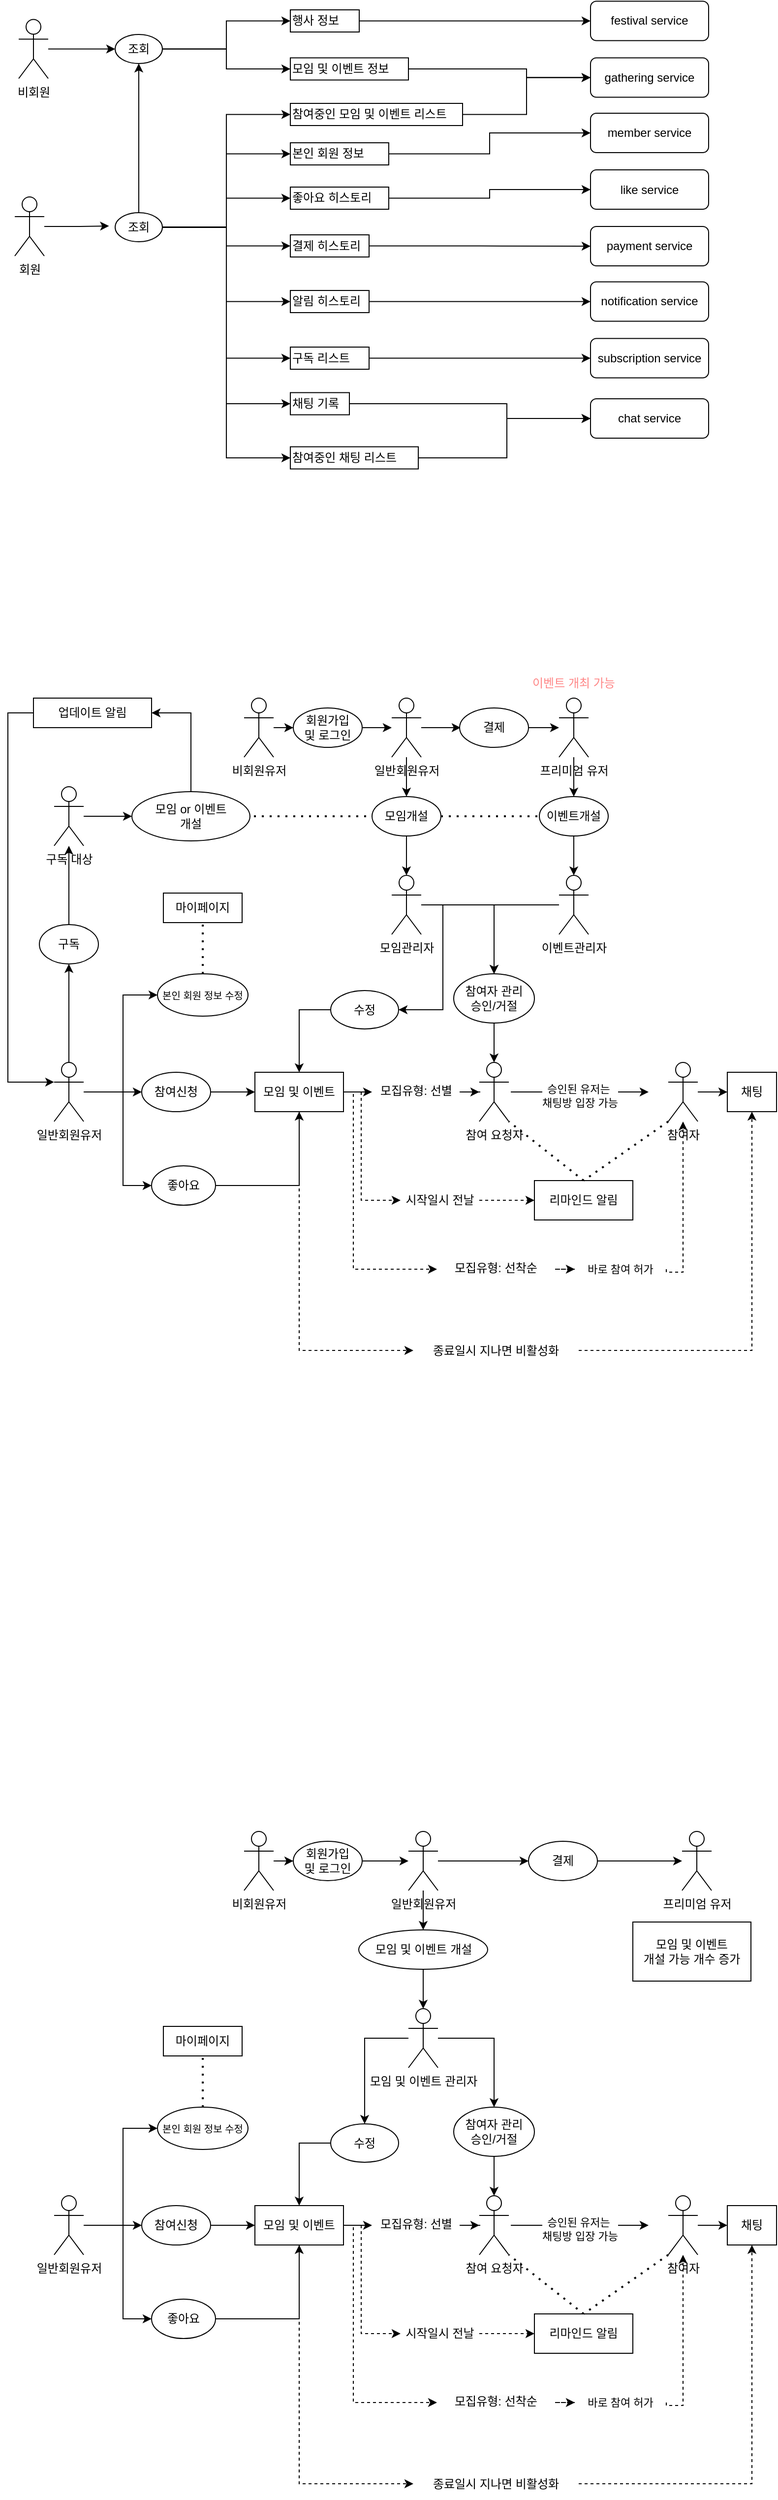 <mxfile version="24.4.9" type="github">
  <diagram name="페이지-1" id="1uIbCUZAYjGgbR6JkVqU">
    <mxGraphModel dx="1434" dy="738" grid="1" gridSize="10" guides="1" tooltips="1" connect="1" arrows="1" fold="1" page="1" pageScale="1" pageWidth="827" pageHeight="1169" math="0" shadow="0">
      <root>
        <mxCell id="0" />
        <mxCell id="1" parent="0" />
        <mxCell id="58WmnTeH5aoSyuSJ76V2-1" style="edgeStyle=orthogonalEdgeStyle;rounded=0;orthogonalLoop=1;jettySize=auto;html=1;entryX=0;entryY=0.5;entryDx=0;entryDy=0;" edge="1" parent="1" source="58WmnTeH5aoSyuSJ76V2-2" target="58WmnTeH5aoSyuSJ76V2-25">
          <mxGeometry relative="1" as="geometry">
            <mxPoint x="338" y="1364" as="targetPoint" />
          </mxGeometry>
        </mxCell>
        <mxCell id="58WmnTeH5aoSyuSJ76V2-2" value="비회원유저" style="shape=umlActor;verticalLabelPosition=bottom;verticalAlign=top;html=1;outlineConnect=0;" vertex="1" parent="1">
          <mxGeometry x="263" y="1334" width="30" height="60" as="geometry" />
        </mxCell>
        <mxCell id="58WmnTeH5aoSyuSJ76V2-3" style="edgeStyle=orthogonalEdgeStyle;rounded=0;orthogonalLoop=1;jettySize=auto;html=1;entryX=0;entryY=0.5;entryDx=0;entryDy=0;" edge="1" parent="1" source="58WmnTeH5aoSyuSJ76V2-5">
          <mxGeometry relative="1" as="geometry">
            <mxPoint x="483" y="1364" as="targetPoint" />
          </mxGeometry>
        </mxCell>
        <mxCell id="58WmnTeH5aoSyuSJ76V2-4" style="edgeStyle=orthogonalEdgeStyle;rounded=0;orthogonalLoop=1;jettySize=auto;html=1;entryX=0.5;entryY=0;entryDx=0;entryDy=0;" edge="1" parent="1" source="58WmnTeH5aoSyuSJ76V2-5" target="58WmnTeH5aoSyuSJ76V2-22">
          <mxGeometry relative="1" as="geometry">
            <mxPoint x="428" y="1444" as="targetPoint" />
          </mxGeometry>
        </mxCell>
        <mxCell id="58WmnTeH5aoSyuSJ76V2-5" value="일반회원유저" style="shape=umlActor;verticalLabelPosition=bottom;verticalAlign=top;html=1;outlineConnect=0;" vertex="1" parent="1">
          <mxGeometry x="413" y="1334" width="30" height="60" as="geometry" />
        </mxCell>
        <mxCell id="58WmnTeH5aoSyuSJ76V2-6" style="edgeStyle=orthogonalEdgeStyle;rounded=0;orthogonalLoop=1;jettySize=auto;html=1;entryX=0.5;entryY=0;entryDx=0;entryDy=0;" edge="1" parent="1" source="58WmnTeH5aoSyuSJ76V2-7" target="58WmnTeH5aoSyuSJ76V2-23">
          <mxGeometry relative="1" as="geometry">
            <mxPoint x="598.0" y="1444" as="targetPoint" />
          </mxGeometry>
        </mxCell>
        <mxCell id="58WmnTeH5aoSyuSJ76V2-7" value="프리미엄 유저" style="shape=umlActor;verticalLabelPosition=bottom;verticalAlign=top;html=1;outlineConnect=0;" vertex="1" parent="1">
          <mxGeometry x="583" y="1334" width="30" height="60" as="geometry" />
        </mxCell>
        <mxCell id="58WmnTeH5aoSyuSJ76V2-8" style="edgeStyle=orthogonalEdgeStyle;rounded=0;orthogonalLoop=1;jettySize=auto;html=1;exitX=1;exitY=0.5;exitDx=0;exitDy=0;" edge="1" parent="1" source="58WmnTeH5aoSyuSJ76V2-24" target="58WmnTeH5aoSyuSJ76V2-7">
          <mxGeometry relative="1" as="geometry">
            <mxPoint x="553.0" y="1364" as="sourcePoint" />
          </mxGeometry>
        </mxCell>
        <mxCell id="58WmnTeH5aoSyuSJ76V2-9" value="&lt;h1 style=&quot;margin-top: 0px;&quot;&gt;&lt;span style=&quot;font-size: 12px; font-weight: 400;&quot;&gt;이벤트 개최 가능&lt;/span&gt;&lt;/h1&gt;" style="text;html=1;whiteSpace=wrap;overflow=hidden;rounded=0;fontColor=#FF8787;align=center;" vertex="1" parent="1">
          <mxGeometry x="548" y="1294" width="100" height="40" as="geometry" />
        </mxCell>
        <mxCell id="58WmnTeH5aoSyuSJ76V2-10" style="edgeStyle=orthogonalEdgeStyle;rounded=0;orthogonalLoop=1;jettySize=auto;html=1;entryX=0.5;entryY=0;entryDx=0;entryDy=0;" edge="1" parent="1" source="58WmnTeH5aoSyuSJ76V2-12" target="58WmnTeH5aoSyuSJ76V2-34">
          <mxGeometry relative="1" as="geometry" />
        </mxCell>
        <mxCell id="58WmnTeH5aoSyuSJ76V2-11" style="edgeStyle=orthogonalEdgeStyle;rounded=0;orthogonalLoop=1;jettySize=auto;html=1;entryX=1;entryY=0.5;entryDx=0;entryDy=0;" edge="1" parent="1" source="58WmnTeH5aoSyuSJ76V2-12" target="58WmnTeH5aoSyuSJ76V2-72">
          <mxGeometry relative="1" as="geometry">
            <Array as="points">
              <mxPoint x="465" y="1544" />
              <mxPoint x="465" y="1651" />
            </Array>
          </mxGeometry>
        </mxCell>
        <mxCell id="58WmnTeH5aoSyuSJ76V2-12" value="이벤트관리자" style="shape=umlActor;verticalLabelPosition=bottom;verticalAlign=top;html=1;outlineConnect=0;" vertex="1" parent="1">
          <mxGeometry x="583" y="1514" width="30" height="60" as="geometry" />
        </mxCell>
        <mxCell id="58WmnTeH5aoSyuSJ76V2-13" style="edgeStyle=orthogonalEdgeStyle;rounded=0;orthogonalLoop=1;jettySize=auto;html=1;entryX=0.5;entryY=0;entryDx=0;entryDy=0;" edge="1" parent="1" source="58WmnTeH5aoSyuSJ76V2-14" target="58WmnTeH5aoSyuSJ76V2-34">
          <mxGeometry relative="1" as="geometry" />
        </mxCell>
        <mxCell id="58WmnTeH5aoSyuSJ76V2-14" value="모임관리자" style="shape=umlActor;verticalLabelPosition=bottom;verticalAlign=top;html=1;outlineConnect=0;" vertex="1" parent="1">
          <mxGeometry x="413" y="1514" width="30" height="60" as="geometry" />
        </mxCell>
        <mxCell id="58WmnTeH5aoSyuSJ76V2-15" style="edgeStyle=orthogonalEdgeStyle;rounded=0;orthogonalLoop=1;jettySize=auto;html=1;exitX=0.5;exitY=1;exitDx=0;exitDy=0;" edge="1" parent="1" source="58WmnTeH5aoSyuSJ76V2-23" target="58WmnTeH5aoSyuSJ76V2-12">
          <mxGeometry relative="1" as="geometry">
            <mxPoint x="598.0" y="1474" as="sourcePoint" />
          </mxGeometry>
        </mxCell>
        <mxCell id="58WmnTeH5aoSyuSJ76V2-16" style="edgeStyle=orthogonalEdgeStyle;rounded=0;orthogonalLoop=1;jettySize=auto;html=1;entryX=0.5;entryY=0;entryDx=0;entryDy=0;entryPerimeter=0;exitX=0.5;exitY=1;exitDx=0;exitDy=0;" edge="1" parent="1" source="58WmnTeH5aoSyuSJ76V2-22" target="58WmnTeH5aoSyuSJ76V2-14">
          <mxGeometry relative="1" as="geometry">
            <mxPoint x="428" y="1474" as="sourcePoint" />
          </mxGeometry>
        </mxCell>
        <mxCell id="58WmnTeH5aoSyuSJ76V2-17" style="edgeStyle=orthogonalEdgeStyle;rounded=0;orthogonalLoop=1;jettySize=auto;html=1;exitX=1;exitY=0.5;exitDx=0;exitDy=0;" edge="1" parent="1" source="58WmnTeH5aoSyuSJ76V2-25" target="58WmnTeH5aoSyuSJ76V2-5">
          <mxGeometry relative="1" as="geometry">
            <mxPoint x="388" y="1364" as="sourcePoint" />
          </mxGeometry>
        </mxCell>
        <mxCell id="58WmnTeH5aoSyuSJ76V2-18" style="edgeStyle=orthogonalEdgeStyle;rounded=0;orthogonalLoop=1;jettySize=auto;html=1;exitX=1;exitY=0.5;exitDx=0;exitDy=0;entryX=0;entryY=0.5;entryDx=0;entryDy=0;" edge="1" parent="1" source="58WmnTeH5aoSyuSJ76V2-21" target="58WmnTeH5aoSyuSJ76V2-45">
          <mxGeometry relative="1" as="geometry">
            <mxPoint x="387" y="1734" as="targetPoint" />
          </mxGeometry>
        </mxCell>
        <mxCell id="58WmnTeH5aoSyuSJ76V2-19" style="edgeStyle=orthogonalEdgeStyle;rounded=0;orthogonalLoop=1;jettySize=auto;html=1;entryX=0;entryY=0.5;entryDx=0;entryDy=0;dashed=1;" edge="1" parent="1" source="58WmnTeH5aoSyuSJ76V2-21" target="58WmnTeH5aoSyuSJ76V2-44">
          <mxGeometry relative="1" as="geometry">
            <mxPoint x="374" y="1874" as="targetPoint" />
            <Array as="points">
              <mxPoint x="374" y="1734" />
              <mxPoint x="374" y="1914" />
              <mxPoint x="448" y="1914" />
            </Array>
          </mxGeometry>
        </mxCell>
        <mxCell id="58WmnTeH5aoSyuSJ76V2-20" style="edgeStyle=orthogonalEdgeStyle;rounded=0;orthogonalLoop=1;jettySize=auto;html=1;exitX=0.5;exitY=1;exitDx=0;exitDy=0;entryX=0;entryY=0.5;entryDx=0;entryDy=0;dashed=1;" edge="1" parent="1" source="58WmnTeH5aoSyuSJ76V2-21" target="58WmnTeH5aoSyuSJ76V2-60">
          <mxGeometry relative="1" as="geometry" />
        </mxCell>
        <mxCell id="58WmnTeH5aoSyuSJ76V2-21" value="모임 및 이벤트" style="rounded=0;whiteSpace=wrap;html=1;" vertex="1" parent="1">
          <mxGeometry x="274" y="1714" width="90" height="40" as="geometry" />
        </mxCell>
        <mxCell id="58WmnTeH5aoSyuSJ76V2-22" value="모임개설" style="ellipse;whiteSpace=wrap;html=1;" vertex="1" parent="1">
          <mxGeometry x="393" y="1434" width="70" height="40" as="geometry" />
        </mxCell>
        <mxCell id="58WmnTeH5aoSyuSJ76V2-23" value="이벤트개설" style="ellipse;whiteSpace=wrap;html=1;" vertex="1" parent="1">
          <mxGeometry x="563" y="1434" width="70" height="40" as="geometry" />
        </mxCell>
        <mxCell id="58WmnTeH5aoSyuSJ76V2-24" value="결제" style="ellipse;whiteSpace=wrap;html=1;" vertex="1" parent="1">
          <mxGeometry x="482" y="1344" width="70" height="40" as="geometry" />
        </mxCell>
        <mxCell id="58WmnTeH5aoSyuSJ76V2-25" value="&lt;div&gt;회원가입&lt;/div&gt;및 로그인" style="ellipse;whiteSpace=wrap;html=1;" vertex="1" parent="1">
          <mxGeometry x="313" y="1344" width="70" height="40" as="geometry" />
        </mxCell>
        <mxCell id="58WmnTeH5aoSyuSJ76V2-26" style="edgeStyle=orthogonalEdgeStyle;rounded=0;orthogonalLoop=1;jettySize=auto;html=1;entryX=0;entryY=0.5;entryDx=0;entryDy=0;" edge="1" parent="1" source="58WmnTeH5aoSyuSJ76V2-30" target="58WmnTeH5aoSyuSJ76V2-32">
          <mxGeometry relative="1" as="geometry" />
        </mxCell>
        <mxCell id="58WmnTeH5aoSyuSJ76V2-27" style="edgeStyle=orthogonalEdgeStyle;rounded=0;orthogonalLoop=1;jettySize=auto;html=1;" edge="1" parent="1" source="58WmnTeH5aoSyuSJ76V2-30" target="58WmnTeH5aoSyuSJ76V2-51">
          <mxGeometry relative="1" as="geometry" />
        </mxCell>
        <mxCell id="58WmnTeH5aoSyuSJ76V2-28" style="edgeStyle=orthogonalEdgeStyle;rounded=0;orthogonalLoop=1;jettySize=auto;html=1;entryX=0;entryY=0.5;entryDx=0;entryDy=0;" edge="1" parent="1" source="58WmnTeH5aoSyuSJ76V2-30" target="58WmnTeH5aoSyuSJ76V2-47">
          <mxGeometry relative="1" as="geometry">
            <Array as="points">
              <mxPoint x="140" y="1734" />
              <mxPoint x="140" y="1829" />
            </Array>
          </mxGeometry>
        </mxCell>
        <mxCell id="58WmnTeH5aoSyuSJ76V2-29" style="edgeStyle=orthogonalEdgeStyle;rounded=0;orthogonalLoop=1;jettySize=auto;html=1;entryX=0;entryY=0.5;entryDx=0;entryDy=0;" edge="1" parent="1" source="58WmnTeH5aoSyuSJ76V2-30" target="58WmnTeH5aoSyuSJ76V2-69">
          <mxGeometry relative="1" as="geometry">
            <Array as="points">
              <mxPoint x="140" y="1734" />
              <mxPoint x="140" y="1636" />
            </Array>
          </mxGeometry>
        </mxCell>
        <mxCell id="58WmnTeH5aoSyuSJ76V2-30" value="일반회원유저" style="shape=umlActor;verticalLabelPosition=bottom;verticalAlign=top;html=1;outlineConnect=0;" vertex="1" parent="1">
          <mxGeometry x="70" y="1704" width="30" height="60" as="geometry" />
        </mxCell>
        <mxCell id="58WmnTeH5aoSyuSJ76V2-31" style="edgeStyle=orthogonalEdgeStyle;rounded=0;orthogonalLoop=1;jettySize=auto;html=1;exitX=1;exitY=0.5;exitDx=0;exitDy=0;entryX=0;entryY=0.5;entryDx=0;entryDy=0;" edge="1" parent="1" source="58WmnTeH5aoSyuSJ76V2-32" target="58WmnTeH5aoSyuSJ76V2-21">
          <mxGeometry relative="1" as="geometry" />
        </mxCell>
        <mxCell id="58WmnTeH5aoSyuSJ76V2-32" value="참여신청" style="ellipse;whiteSpace=wrap;html=1;" vertex="1" parent="1">
          <mxGeometry x="159" y="1714" width="70" height="40" as="geometry" />
        </mxCell>
        <mxCell id="58WmnTeH5aoSyuSJ76V2-33" style="edgeStyle=orthogonalEdgeStyle;rounded=0;orthogonalLoop=1;jettySize=auto;html=1;exitX=0.5;exitY=1;exitDx=0;exitDy=0;" edge="1" parent="1" source="58WmnTeH5aoSyuSJ76V2-34" target="58WmnTeH5aoSyuSJ76V2-35">
          <mxGeometry relative="1" as="geometry" />
        </mxCell>
        <mxCell id="58WmnTeH5aoSyuSJ76V2-34" value="참여자 관리&lt;div&gt;승인/거절&lt;/div&gt;" style="ellipse;whiteSpace=wrap;html=1;" vertex="1" parent="1">
          <mxGeometry x="476" y="1614" width="82" height="50" as="geometry" />
        </mxCell>
        <mxCell id="58WmnTeH5aoSyuSJ76V2-35" value="참여 요청자" style="shape=umlActor;verticalLabelPosition=bottom;verticalAlign=top;html=1;outlineConnect=0;" vertex="1" parent="1">
          <mxGeometry x="502" y="1704" width="30" height="60" as="geometry" />
        </mxCell>
        <mxCell id="58WmnTeH5aoSyuSJ76V2-36" value="" style="endArrow=classic;html=1;rounded=0;entryX=0;entryY=0.5;entryDx=0;entryDy=0;" edge="1" parent="1">
          <mxGeometry relative="1" as="geometry">
            <mxPoint x="534" y="1734" as="sourcePoint" />
            <mxPoint x="674" y="1734" as="targetPoint" />
          </mxGeometry>
        </mxCell>
        <mxCell id="58WmnTeH5aoSyuSJ76V2-37" value="Label" style="edgeLabel;resizable=0;html=1;;align=center;verticalAlign=middle;" connectable="0" vertex="1" parent="58WmnTeH5aoSyuSJ76V2-36">
          <mxGeometry relative="1" as="geometry" />
        </mxCell>
        <mxCell id="58WmnTeH5aoSyuSJ76V2-38" value="승인된 유저는&amp;nbsp;&lt;div&gt;채팅방 입장 가능&lt;/div&gt;" style="edgeLabel;html=1;align=center;verticalAlign=middle;resizable=0;points=[];" vertex="1" connectable="0" parent="58WmnTeH5aoSyuSJ76V2-36">
          <mxGeometry x="-0.007" y="-4" relative="1" as="geometry">
            <mxPoint as="offset" />
          </mxGeometry>
        </mxCell>
        <mxCell id="58WmnTeH5aoSyuSJ76V2-39" style="edgeStyle=orthogonalEdgeStyle;rounded=0;orthogonalLoop=1;jettySize=auto;html=1;exitX=1;exitY=0.5;exitDx=0;exitDy=0;" edge="1" parent="1" source="58WmnTeH5aoSyuSJ76V2-45" target="58WmnTeH5aoSyuSJ76V2-35">
          <mxGeometry relative="1" as="geometry">
            <mxPoint x="477" y="1734" as="sourcePoint" />
          </mxGeometry>
        </mxCell>
        <mxCell id="58WmnTeH5aoSyuSJ76V2-40" style="edgeStyle=orthogonalEdgeStyle;rounded=0;orthogonalLoop=1;jettySize=auto;html=1;exitX=1;exitY=0.5;exitDx=0;exitDy=0;dashed=1;" edge="1" parent="1" source="58WmnTeH5aoSyuSJ76V2-68" target="58WmnTeH5aoSyuSJ76V2-43">
          <mxGeometry relative="1" as="geometry">
            <mxPoint x="566.5" y="1839" as="sourcePoint" />
            <Array as="points">
              <mxPoint x="709" y="1917" />
            </Array>
          </mxGeometry>
        </mxCell>
        <mxCell id="58WmnTeH5aoSyuSJ76V2-41" value="채팅" style="rounded=0;whiteSpace=wrap;html=1;" vertex="1" parent="1">
          <mxGeometry x="754" y="1714" width="50" height="40" as="geometry" />
        </mxCell>
        <mxCell id="58WmnTeH5aoSyuSJ76V2-42" style="edgeStyle=orthogonalEdgeStyle;rounded=0;orthogonalLoop=1;jettySize=auto;html=1;entryX=0;entryY=0.5;entryDx=0;entryDy=0;" edge="1" parent="1" source="58WmnTeH5aoSyuSJ76V2-43" target="58WmnTeH5aoSyuSJ76V2-41">
          <mxGeometry relative="1" as="geometry" />
        </mxCell>
        <mxCell id="58WmnTeH5aoSyuSJ76V2-43" value="참여자" style="shape=umlActor;verticalLabelPosition=bottom;verticalAlign=top;html=1;outlineConnect=0;" vertex="1" parent="1">
          <mxGeometry x="694" y="1704" width="30" height="60" as="geometry" />
        </mxCell>
        <mxCell id="58WmnTeH5aoSyuSJ76V2-44" value="&lt;span style=&quot;color: rgb(0, 0, 0); font-family: Helvetica; font-size: 12px; font-style: normal; font-variant-ligatures: normal; font-variant-caps: normal; font-weight: 400; letter-spacing: normal; orphans: 2; text-indent: 0px; text-transform: none; widows: 2; word-spacing: 0px; -webkit-text-stroke-width: 0px; white-space: normal; background-color: rgb(251, 251, 251); text-decoration-thickness: initial; text-decoration-style: initial; text-decoration-color: initial; float: none; display: inline !important;&quot;&gt;모집유형: 선착순&lt;/span&gt;" style="text;whiteSpace=wrap;html=1;align=center;" vertex="1" parent="1">
          <mxGeometry x="459" y="1899" width="120" height="30" as="geometry" />
        </mxCell>
        <mxCell id="58WmnTeH5aoSyuSJ76V2-45" value="&lt;span style=&quot;color: rgb(0, 0, 0); font-family: Helvetica; font-size: 12px; font-style: normal; font-variant-ligatures: normal; font-variant-caps: normal; font-weight: 400; letter-spacing: normal; orphans: 2; text-indent: 0px; text-transform: none; widows: 2; word-spacing: 0px; -webkit-text-stroke-width: 0px; white-space: normal; background-color: rgb(251, 251, 251); text-decoration-thickness: initial; text-decoration-style: initial; text-decoration-color: initial; float: none; display: inline !important;&quot;&gt;모집유형: 선별&lt;/span&gt;" style="text;whiteSpace=wrap;html=1;align=center;" vertex="1" parent="1">
          <mxGeometry x="393" y="1719" width="90" height="30" as="geometry" />
        </mxCell>
        <mxCell id="58WmnTeH5aoSyuSJ76V2-46" style="edgeStyle=orthogonalEdgeStyle;rounded=0;orthogonalLoop=1;jettySize=auto;html=1;exitX=1;exitY=0.5;exitDx=0;exitDy=0;entryX=0.5;entryY=1;entryDx=0;entryDy=0;" edge="1" parent="1" source="58WmnTeH5aoSyuSJ76V2-47" target="58WmnTeH5aoSyuSJ76V2-21">
          <mxGeometry relative="1" as="geometry" />
        </mxCell>
        <mxCell id="58WmnTeH5aoSyuSJ76V2-47" value="좋아요" style="ellipse;whiteSpace=wrap;html=1;" vertex="1" parent="1">
          <mxGeometry x="169" y="1809" width="65" height="40" as="geometry" />
        </mxCell>
        <mxCell id="58WmnTeH5aoSyuSJ76V2-48" value="마이페이지" style="rounded=0;whiteSpace=wrap;html=1;" vertex="1" parent="1">
          <mxGeometry x="181" y="1532" width="80" height="30" as="geometry" />
        </mxCell>
        <mxCell id="58WmnTeH5aoSyuSJ76V2-49" style="edgeStyle=orthogonalEdgeStyle;rounded=0;orthogonalLoop=1;jettySize=auto;html=1;entryX=0;entryY=0.5;entryDx=0;entryDy=0;" edge="1" parent="1" source="58WmnTeH5aoSyuSJ76V2-50" target="58WmnTeH5aoSyuSJ76V2-56">
          <mxGeometry relative="1" as="geometry" />
        </mxCell>
        <mxCell id="58WmnTeH5aoSyuSJ76V2-50" value="구독 대상" style="shape=umlActor;verticalLabelPosition=bottom;verticalAlign=top;html=1;outlineConnect=0;" vertex="1" parent="1">
          <mxGeometry x="70" y="1424" width="30" height="60" as="geometry" />
        </mxCell>
        <mxCell id="58WmnTeH5aoSyuSJ76V2-51" value="구독" style="ellipse;whiteSpace=wrap;html=1;" vertex="1" parent="1">
          <mxGeometry x="55" y="1564" width="60" height="40" as="geometry" />
        </mxCell>
        <mxCell id="58WmnTeH5aoSyuSJ76V2-52" style="edgeStyle=orthogonalEdgeStyle;rounded=0;orthogonalLoop=1;jettySize=auto;html=1;" edge="1" parent="1" source="58WmnTeH5aoSyuSJ76V2-51" target="58WmnTeH5aoSyuSJ76V2-50">
          <mxGeometry relative="1" as="geometry" />
        </mxCell>
        <mxCell id="58WmnTeH5aoSyuSJ76V2-53" value="" style="endArrow=none;dashed=1;html=1;dashPattern=1 3;strokeWidth=2;rounded=0;entryX=0;entryY=0.5;entryDx=0;entryDy=0;" edge="1" parent="1" target="58WmnTeH5aoSyuSJ76V2-22">
          <mxGeometry width="50" height="50" relative="1" as="geometry">
            <mxPoint x="273" y="1454" as="sourcePoint" />
            <mxPoint x="263" y="1429" as="targetPoint" />
          </mxGeometry>
        </mxCell>
        <mxCell id="58WmnTeH5aoSyuSJ76V2-54" value="" style="endArrow=none;dashed=1;html=1;dashPattern=1 3;strokeWidth=2;rounded=0;entryX=0;entryY=0.5;entryDx=0;entryDy=0;exitX=1;exitY=0.5;exitDx=0;exitDy=0;" edge="1" parent="1" source="58WmnTeH5aoSyuSJ76V2-22" target="58WmnTeH5aoSyuSJ76V2-23">
          <mxGeometry width="50" height="50" relative="1" as="geometry">
            <mxPoint x="174" y="1464" as="sourcePoint" />
            <mxPoint x="403" y="1464" as="targetPoint" />
          </mxGeometry>
        </mxCell>
        <mxCell id="58WmnTeH5aoSyuSJ76V2-55" style="edgeStyle=orthogonalEdgeStyle;rounded=0;orthogonalLoop=1;jettySize=auto;html=1;exitX=0.5;exitY=0;exitDx=0;exitDy=0;entryX=1;entryY=0.5;entryDx=0;entryDy=0;" edge="1" parent="1" source="58WmnTeH5aoSyuSJ76V2-56" target="58WmnTeH5aoSyuSJ76V2-58">
          <mxGeometry relative="1" as="geometry" />
        </mxCell>
        <mxCell id="58WmnTeH5aoSyuSJ76V2-56" value="모임 or 이벤트 &lt;br&gt;개설" style="ellipse;whiteSpace=wrap;html=1;" vertex="1" parent="1">
          <mxGeometry x="149" y="1429" width="120" height="50" as="geometry" />
        </mxCell>
        <mxCell id="58WmnTeH5aoSyuSJ76V2-57" style="edgeStyle=orthogonalEdgeStyle;rounded=0;orthogonalLoop=1;jettySize=auto;html=1;exitX=0;exitY=0.5;exitDx=0;exitDy=0;entryX=0;entryY=0.333;entryDx=0;entryDy=0;entryPerimeter=0;" edge="1" parent="1" source="58WmnTeH5aoSyuSJ76V2-58" target="58WmnTeH5aoSyuSJ76V2-30">
          <mxGeometry relative="1" as="geometry">
            <mxPoint x="37" y="1741.5" as="targetPoint" />
            <mxPoint x="23" y="1346.5" as="sourcePoint" />
            <Array as="points">
              <mxPoint x="23" y="1349" />
              <mxPoint x="23" y="1724" />
            </Array>
          </mxGeometry>
        </mxCell>
        <mxCell id="58WmnTeH5aoSyuSJ76V2-58" value="업데이트 알림" style="rounded=0;whiteSpace=wrap;html=1;" vertex="1" parent="1">
          <mxGeometry x="49" y="1334" width="120" height="30" as="geometry" />
        </mxCell>
        <mxCell id="58WmnTeH5aoSyuSJ76V2-59" style="edgeStyle=orthogonalEdgeStyle;rounded=0;orthogonalLoop=1;jettySize=auto;html=1;entryX=0.5;entryY=1;entryDx=0;entryDy=0;dashed=1;" edge="1" parent="1" source="58WmnTeH5aoSyuSJ76V2-60" target="58WmnTeH5aoSyuSJ76V2-41">
          <mxGeometry relative="1" as="geometry" />
        </mxCell>
        <mxCell id="58WmnTeH5aoSyuSJ76V2-60" value="종료일시 지나면 비활성화" style="text;html=1;align=center;verticalAlign=middle;whiteSpace=wrap;rounded=0;" vertex="1" parent="1">
          <mxGeometry x="435" y="1981.5" width="168" height="30" as="geometry" />
        </mxCell>
        <mxCell id="58WmnTeH5aoSyuSJ76V2-61" value="리마인드 알림" style="rounded=0;whiteSpace=wrap;html=1;" vertex="1" parent="1">
          <mxGeometry x="558" y="1824" width="100" height="40" as="geometry" />
        </mxCell>
        <mxCell id="58WmnTeH5aoSyuSJ76V2-62" value="" style="edgeStyle=orthogonalEdgeStyle;rounded=0;orthogonalLoop=1;jettySize=auto;html=1;exitX=1;exitY=0.5;exitDx=0;exitDy=0;entryX=0;entryY=0.5;entryDx=0;entryDy=0;dashed=1;" edge="1" parent="1" source="58WmnTeH5aoSyuSJ76V2-21" target="58WmnTeH5aoSyuSJ76V2-64">
          <mxGeometry relative="1" as="geometry">
            <mxPoint x="364" y="1734" as="sourcePoint" />
            <mxPoint x="469" y="1829" as="targetPoint" />
            <Array as="points">
              <mxPoint x="382" y="1734" />
              <mxPoint x="382" y="1844" />
            </Array>
          </mxGeometry>
        </mxCell>
        <mxCell id="58WmnTeH5aoSyuSJ76V2-63" style="edgeStyle=orthogonalEdgeStyle;rounded=0;orthogonalLoop=1;jettySize=auto;html=1;exitX=1;exitY=0.5;exitDx=0;exitDy=0;entryX=0;entryY=0.5;entryDx=0;entryDy=0;dashed=1;" edge="1" parent="1" source="58WmnTeH5aoSyuSJ76V2-64" target="58WmnTeH5aoSyuSJ76V2-61">
          <mxGeometry relative="1" as="geometry" />
        </mxCell>
        <mxCell id="58WmnTeH5aoSyuSJ76V2-64" value="시작일시 전날" style="text;html=1;align=center;verticalAlign=middle;whiteSpace=wrap;rounded=0;" vertex="1" parent="1">
          <mxGeometry x="422" y="1829" width="80" height="30" as="geometry" />
        </mxCell>
        <mxCell id="58WmnTeH5aoSyuSJ76V2-65" value="" style="endArrow=none;dashed=1;html=1;dashPattern=1 3;strokeWidth=2;rounded=0;entryX=1;entryY=1;entryDx=0;entryDy=0;entryPerimeter=0;exitX=0.5;exitY=0;exitDx=0;exitDy=0;" edge="1" parent="1" source="58WmnTeH5aoSyuSJ76V2-61" target="58WmnTeH5aoSyuSJ76V2-35">
          <mxGeometry width="50" height="50" relative="1" as="geometry">
            <mxPoint x="283" y="1714" as="sourcePoint" />
            <mxPoint x="333" y="1664" as="targetPoint" />
          </mxGeometry>
        </mxCell>
        <mxCell id="58WmnTeH5aoSyuSJ76V2-66" value="" style="endArrow=none;dashed=1;html=1;dashPattern=1 3;strokeWidth=2;rounded=0;entryX=0.5;entryY=0;entryDx=0;entryDy=0;exitX=0;exitY=1;exitDx=0;exitDy=0;exitPerimeter=0;" edge="1" parent="1" source="58WmnTeH5aoSyuSJ76V2-43" target="58WmnTeH5aoSyuSJ76V2-61">
          <mxGeometry width="50" height="50" relative="1" as="geometry">
            <mxPoint x="573" y="1834" as="sourcePoint" />
            <mxPoint x="542" y="1774" as="targetPoint" />
          </mxGeometry>
        </mxCell>
        <mxCell id="58WmnTeH5aoSyuSJ76V2-67" value="" style="edgeStyle=orthogonalEdgeStyle;rounded=0;orthogonalLoop=1;jettySize=auto;html=1;exitX=1;exitY=0.5;exitDx=0;exitDy=0;dashed=1;" edge="1" parent="1" source="58WmnTeH5aoSyuSJ76V2-44" target="58WmnTeH5aoSyuSJ76V2-68">
          <mxGeometry relative="1" as="geometry">
            <mxPoint x="568" y="1917" as="sourcePoint" />
            <mxPoint x="709" y="1764" as="targetPoint" />
          </mxGeometry>
        </mxCell>
        <mxCell id="58WmnTeH5aoSyuSJ76V2-68" value="&lt;font style=&quot;font-size: 11px;&quot;&gt;바로 참여 허가&lt;/font&gt;" style="text;html=1;align=center;verticalAlign=middle;whiteSpace=wrap;rounded=0;" vertex="1" parent="1">
          <mxGeometry x="599" y="1899" width="93" height="30" as="geometry" />
        </mxCell>
        <mxCell id="58WmnTeH5aoSyuSJ76V2-69" value="&lt;span style=&quot;font-size: 10px;&quot;&gt;본인 회원 정보 수정&lt;/span&gt;" style="ellipse;whiteSpace=wrap;html=1;" vertex="1" parent="1">
          <mxGeometry x="175" y="1614" width="92" height="43" as="geometry" />
        </mxCell>
        <mxCell id="58WmnTeH5aoSyuSJ76V2-70" value="" style="endArrow=none;dashed=1;html=1;dashPattern=1 3;strokeWidth=2;rounded=0;entryX=0.5;entryY=1;entryDx=0;entryDy=0;exitX=0.5;exitY=0;exitDx=0;exitDy=0;" edge="1" parent="1" source="58WmnTeH5aoSyuSJ76V2-69" target="58WmnTeH5aoSyuSJ76V2-48">
          <mxGeometry width="50" height="50" relative="1" as="geometry">
            <mxPoint x="636" y="1665" as="sourcePoint" />
            <mxPoint x="686" y="1615" as="targetPoint" />
          </mxGeometry>
        </mxCell>
        <mxCell id="58WmnTeH5aoSyuSJ76V2-71" style="edgeStyle=orthogonalEdgeStyle;rounded=0;orthogonalLoop=1;jettySize=auto;html=1;exitX=0;exitY=0.5;exitDx=0;exitDy=0;entryX=0.5;entryY=0;entryDx=0;entryDy=0;" edge="1" parent="1" source="58WmnTeH5aoSyuSJ76V2-72" target="58WmnTeH5aoSyuSJ76V2-21">
          <mxGeometry relative="1" as="geometry" />
        </mxCell>
        <mxCell id="58WmnTeH5aoSyuSJ76V2-72" value="수정" style="ellipse;whiteSpace=wrap;html=1;" vertex="1" parent="1">
          <mxGeometry x="351" y="1631" width="69" height="39" as="geometry" />
        </mxCell>
        <mxCell id="58WmnTeH5aoSyuSJ76V2-73" value="notification&amp;nbsp;&lt;span style=&quot;background-color: initial;&quot;&gt;service&lt;/span&gt;" style="rounded=1;whiteSpace=wrap;html=1;" vertex="1" parent="1">
          <mxGeometry x="615" y="911.25" width="120" height="40" as="geometry" />
        </mxCell>
        <mxCell id="58WmnTeH5aoSyuSJ76V2-74" value="&lt;span style=&quot;background-color: initial;&quot;&gt;festival service&lt;/span&gt;" style="rounded=1;whiteSpace=wrap;html=1;" vertex="1" parent="1">
          <mxGeometry x="615" y="626.25" width="120" height="40" as="geometry" />
        </mxCell>
        <mxCell id="58WmnTeH5aoSyuSJ76V2-75" value="&lt;span style=&quot;background-color: initial;&quot;&gt;chat service&lt;/span&gt;" style="rounded=1;whiteSpace=wrap;html=1;" vertex="1" parent="1">
          <mxGeometry x="615" y="1030" width="120" height="40" as="geometry" />
        </mxCell>
        <mxCell id="58WmnTeH5aoSyuSJ76V2-76" value="member service" style="rounded=1;whiteSpace=wrap;html=1;" vertex="1" parent="1">
          <mxGeometry x="615" y="740" width="120" height="40" as="geometry" />
        </mxCell>
        <mxCell id="58WmnTeH5aoSyuSJ76V2-77" value="subscription service" style="rounded=1;whiteSpace=wrap;html=1;" vertex="1" parent="1">
          <mxGeometry x="615" y="968.75" width="120" height="40" as="geometry" />
        </mxCell>
        <mxCell id="58WmnTeH5aoSyuSJ76V2-78" value="payment&amp;nbsp;&lt;span style=&quot;background-color: initial;&quot;&gt;service&lt;/span&gt;" style="rounded=1;whiteSpace=wrap;html=1;" vertex="1" parent="1">
          <mxGeometry x="615" y="855" width="120" height="40" as="geometry" />
        </mxCell>
        <mxCell id="58WmnTeH5aoSyuSJ76V2-79" value="&lt;span style=&quot;background-color: initial;&quot;&gt;like service&lt;/span&gt;" style="rounded=1;whiteSpace=wrap;html=1;" vertex="1" parent="1">
          <mxGeometry x="615" y="797.5" width="120" height="40" as="geometry" />
        </mxCell>
        <mxCell id="58WmnTeH5aoSyuSJ76V2-80" value="&lt;span style=&quot;background-color: initial;&quot;&gt;gathering service&lt;/span&gt;" style="rounded=1;whiteSpace=wrap;html=1;" vertex="1" parent="1">
          <mxGeometry x="615" y="683.75" width="120" height="40" as="geometry" />
        </mxCell>
        <mxCell id="58WmnTeH5aoSyuSJ76V2-81" style="edgeStyle=orthogonalEdgeStyle;rounded=0;orthogonalLoop=1;jettySize=auto;html=1;entryX=0;entryY=0.5;entryDx=0;entryDy=0;" edge="1" parent="1" source="58WmnTeH5aoSyuSJ76V2-82" target="58WmnTeH5aoSyuSJ76V2-117">
          <mxGeometry relative="1" as="geometry">
            <mxPoint x="140.0" y="674.483" as="targetPoint" />
          </mxGeometry>
        </mxCell>
        <mxCell id="58WmnTeH5aoSyuSJ76V2-82" value="비회원" style="shape=umlActor;verticalLabelPosition=bottom;verticalAlign=top;html=1;outlineConnect=0;" vertex="1" parent="1">
          <mxGeometry x="34" y="644.75" width="30" height="60" as="geometry" />
        </mxCell>
        <mxCell id="58WmnTeH5aoSyuSJ76V2-83" value="회&lt;span style=&quot;background-color: initial;&quot;&gt;원&lt;/span&gt;" style="shape=umlActor;verticalLabelPosition=bottom;verticalAlign=top;html=1;outlineConnect=0;" vertex="1" parent="1">
          <mxGeometry x="30" y="825" width="30" height="60" as="geometry" />
        </mxCell>
        <mxCell id="58WmnTeH5aoSyuSJ76V2-84" style="edgeStyle=orthogonalEdgeStyle;rounded=0;orthogonalLoop=1;jettySize=auto;html=1;entryX=0;entryY=0.5;entryDx=0;entryDy=0;exitX=1;exitY=0.5;exitDx=0;exitDy=0;" edge="1" parent="1" source="58WmnTeH5aoSyuSJ76V2-99" target="58WmnTeH5aoSyuSJ76V2-76">
          <mxGeometry relative="1" as="geometry">
            <mxPoint x="320" y="733.724" as="sourcePoint" />
          </mxGeometry>
        </mxCell>
        <mxCell id="58WmnTeH5aoSyuSJ76V2-85" style="edgeStyle=orthogonalEdgeStyle;rounded=0;orthogonalLoop=1;jettySize=auto;html=1;exitX=1;exitY=0.5;exitDx=0;exitDy=0;entryX=0;entryY=0.5;entryDx=0;entryDy=0;" edge="1" parent="1" source="58WmnTeH5aoSyuSJ76V2-93" target="58WmnTeH5aoSyuSJ76V2-78">
          <mxGeometry relative="1" as="geometry">
            <mxPoint x="320" y="861.25" as="sourcePoint" />
          </mxGeometry>
        </mxCell>
        <mxCell id="58WmnTeH5aoSyuSJ76V2-86" style="edgeStyle=orthogonalEdgeStyle;rounded=0;orthogonalLoop=1;jettySize=auto;html=1;entryX=0;entryY=0.5;entryDx=0;entryDy=0;exitX=1;exitY=0.5;exitDx=0;exitDy=0;" edge="1" parent="1" source="58WmnTeH5aoSyuSJ76V2-94" target="58WmnTeH5aoSyuSJ76V2-73">
          <mxGeometry relative="1" as="geometry">
            <mxPoint x="320" y="931.241" as="sourcePoint" />
          </mxGeometry>
        </mxCell>
        <mxCell id="58WmnTeH5aoSyuSJ76V2-87" style="edgeStyle=orthogonalEdgeStyle;rounded=0;orthogonalLoop=1;jettySize=auto;html=1;entryX=0;entryY=0.5;entryDx=0;entryDy=0;exitX=1;exitY=0.5;exitDx=0;exitDy=0;" edge="1" parent="1" source="58WmnTeH5aoSyuSJ76V2-92" target="58WmnTeH5aoSyuSJ76V2-77">
          <mxGeometry relative="1" as="geometry">
            <mxPoint x="320" y="1002.483" as="sourcePoint" />
          </mxGeometry>
        </mxCell>
        <mxCell id="58WmnTeH5aoSyuSJ76V2-88" style="edgeStyle=orthogonalEdgeStyle;rounded=0;orthogonalLoop=1;jettySize=auto;html=1;entryX=0;entryY=0.5;entryDx=0;entryDy=0;" edge="1" parent="1" source="58WmnTeH5aoSyuSJ76V2-89" target="58WmnTeH5aoSyuSJ76V2-75">
          <mxGeometry relative="1" as="geometry">
            <Array as="points">
              <mxPoint x="530" y="1090" />
              <mxPoint x="530" y="1050" />
            </Array>
          </mxGeometry>
        </mxCell>
        <mxCell id="58WmnTeH5aoSyuSJ76V2-89" value="참여중인 채팅 리스트" style="rounded=0;whiteSpace=wrap;html=1;align=left;" vertex="1" parent="1">
          <mxGeometry x="310" y="1078.75" width="130" height="22.5" as="geometry" />
        </mxCell>
        <mxCell id="58WmnTeH5aoSyuSJ76V2-90" style="edgeStyle=orthogonalEdgeStyle;rounded=0;orthogonalLoop=1;jettySize=auto;html=1;entryX=0;entryY=0.5;entryDx=0;entryDy=0;" edge="1" parent="1" source="58WmnTeH5aoSyuSJ76V2-91" target="58WmnTeH5aoSyuSJ76V2-75">
          <mxGeometry relative="1" as="geometry">
            <Array as="points">
              <mxPoint x="530" y="1035" />
              <mxPoint x="530" y="1050" />
            </Array>
          </mxGeometry>
        </mxCell>
        <mxCell id="58WmnTeH5aoSyuSJ76V2-91" value="채팅 기록" style="rounded=0;whiteSpace=wrap;html=1;align=left;" vertex="1" parent="1">
          <mxGeometry x="310" y="1023.75" width="60" height="22.5" as="geometry" />
        </mxCell>
        <mxCell id="58WmnTeH5aoSyuSJ76V2-92" value="구독 리스트" style="rounded=0;whiteSpace=wrap;html=1;align=left;" vertex="1" parent="1">
          <mxGeometry x="310" y="977.5" width="80" height="22.5" as="geometry" />
        </mxCell>
        <mxCell id="58WmnTeH5aoSyuSJ76V2-93" value="결제 히스토리" style="rounded=0;whiteSpace=wrap;html=1;align=left;" vertex="1" parent="1">
          <mxGeometry x="310" y="863.5" width="80" height="22.5" as="geometry" />
        </mxCell>
        <mxCell id="58WmnTeH5aoSyuSJ76V2-94" value="알림 히스토리" style="rounded=0;whiteSpace=wrap;html=1;align=left;" vertex="1" parent="1">
          <mxGeometry x="310" y="920" width="80" height="22.5" as="geometry" />
        </mxCell>
        <mxCell id="58WmnTeH5aoSyuSJ76V2-95" style="edgeStyle=orthogonalEdgeStyle;rounded=0;orthogonalLoop=1;jettySize=auto;html=1;entryX=0;entryY=0.5;entryDx=0;entryDy=0;" edge="1" parent="1" source="58WmnTeH5aoSyuSJ76V2-96" target="58WmnTeH5aoSyuSJ76V2-79">
          <mxGeometry relative="1" as="geometry" />
        </mxCell>
        <mxCell id="58WmnTeH5aoSyuSJ76V2-96" value="좋아요 히스토리" style="rounded=0;whiteSpace=wrap;html=1;align=left;" vertex="1" parent="1">
          <mxGeometry x="310" y="815" width="100" height="22.5" as="geometry" />
        </mxCell>
        <mxCell id="58WmnTeH5aoSyuSJ76V2-97" style="edgeStyle=orthogonalEdgeStyle;rounded=0;orthogonalLoop=1;jettySize=auto;html=1;entryX=0;entryY=0.5;entryDx=0;entryDy=0;" edge="1" parent="1" source="58WmnTeH5aoSyuSJ76V2-98" target="58WmnTeH5aoSyuSJ76V2-80">
          <mxGeometry relative="1" as="geometry" />
        </mxCell>
        <mxCell id="58WmnTeH5aoSyuSJ76V2-98" value="참여중인 모임 및 이벤트 리스트" style="rounded=0;whiteSpace=wrap;html=1;align=left;" vertex="1" parent="1">
          <mxGeometry x="310" y="730" width="175" height="22.5" as="geometry" />
        </mxCell>
        <mxCell id="58WmnTeH5aoSyuSJ76V2-99" value="본인 회원 정보" style="rounded=0;whiteSpace=wrap;html=1;align=left;" vertex="1" parent="1">
          <mxGeometry x="310" y="770" width="100" height="22.5" as="geometry" />
        </mxCell>
        <mxCell id="58WmnTeH5aoSyuSJ76V2-100" style="edgeStyle=orthogonalEdgeStyle;rounded=0;orthogonalLoop=1;jettySize=auto;html=1;entryX=0;entryY=0.5;entryDx=0;entryDy=0;" edge="1" parent="1" source="58WmnTeH5aoSyuSJ76V2-101" target="58WmnTeH5aoSyuSJ76V2-80">
          <mxGeometry relative="1" as="geometry">
            <Array as="points">
              <mxPoint x="550" y="695" />
              <mxPoint x="550" y="704" />
            </Array>
          </mxGeometry>
        </mxCell>
        <mxCell id="58WmnTeH5aoSyuSJ76V2-101" value="모임 및 이벤트 정보" style="rounded=0;whiteSpace=wrap;html=1;align=left;" vertex="1" parent="1">
          <mxGeometry x="310" y="683.75" width="120" height="22.5" as="geometry" />
        </mxCell>
        <mxCell id="58WmnTeH5aoSyuSJ76V2-102" style="edgeStyle=orthogonalEdgeStyle;rounded=0;orthogonalLoop=1;jettySize=auto;html=1;entryX=0;entryY=0.5;entryDx=0;entryDy=0;exitX=1;exitY=0.5;exitDx=0;exitDy=0;" edge="1" parent="1" source="58WmnTeH5aoSyuSJ76V2-103" target="58WmnTeH5aoSyuSJ76V2-74">
          <mxGeometry relative="1" as="geometry">
            <Array as="points">
              <mxPoint x="450" y="646" />
            </Array>
          </mxGeometry>
        </mxCell>
        <mxCell id="58WmnTeH5aoSyuSJ76V2-103" value="행사 정보" style="rounded=0;whiteSpace=wrap;html=1;align=left;" vertex="1" parent="1">
          <mxGeometry x="310" y="635" width="70" height="22.5" as="geometry" />
        </mxCell>
        <mxCell id="58WmnTeH5aoSyuSJ76V2-104" style="edgeStyle=orthogonalEdgeStyle;rounded=0;orthogonalLoop=1;jettySize=auto;html=1;entryX=0;entryY=0.5;entryDx=0;entryDy=0;exitX=1;exitY=0.5;exitDx=0;exitDy=0;" edge="1" parent="1" source="58WmnTeH5aoSyuSJ76V2-117" target="58WmnTeH5aoSyuSJ76V2-101">
          <mxGeometry relative="1" as="geometry">
            <mxPoint x="180.0" y="674.483" as="sourcePoint" />
          </mxGeometry>
        </mxCell>
        <mxCell id="58WmnTeH5aoSyuSJ76V2-105" style="edgeStyle=orthogonalEdgeStyle;rounded=0;orthogonalLoop=1;jettySize=auto;html=1;entryX=0;entryY=0.5;entryDx=0;entryDy=0;exitX=1;exitY=0.5;exitDx=0;exitDy=0;" edge="1" parent="1" source="58WmnTeH5aoSyuSJ76V2-117" target="58WmnTeH5aoSyuSJ76V2-103">
          <mxGeometry relative="1" as="geometry">
            <mxPoint x="180.0" y="674.483" as="sourcePoint" />
          </mxGeometry>
        </mxCell>
        <mxCell id="58WmnTeH5aoSyuSJ76V2-106" style="edgeStyle=orthogonalEdgeStyle;rounded=0;orthogonalLoop=1;jettySize=auto;html=1;entryX=0;entryY=0.5;entryDx=0;entryDy=0;" edge="1" parent="1" source="58WmnTeH5aoSyuSJ76V2-115" target="58WmnTeH5aoSyuSJ76V2-98">
          <mxGeometry relative="1" as="geometry" />
        </mxCell>
        <mxCell id="58WmnTeH5aoSyuSJ76V2-107" style="edgeStyle=orthogonalEdgeStyle;rounded=0;orthogonalLoop=1;jettySize=auto;html=1;entryX=0;entryY=0.5;entryDx=0;entryDy=0;" edge="1" parent="1" source="58WmnTeH5aoSyuSJ76V2-115" target="58WmnTeH5aoSyuSJ76V2-99">
          <mxGeometry relative="1" as="geometry" />
        </mxCell>
        <mxCell id="58WmnTeH5aoSyuSJ76V2-108" style="edgeStyle=orthogonalEdgeStyle;rounded=0;orthogonalLoop=1;jettySize=auto;html=1;entryX=0;entryY=0.5;entryDx=0;entryDy=0;" edge="1" parent="1" source="58WmnTeH5aoSyuSJ76V2-115" target="58WmnTeH5aoSyuSJ76V2-96">
          <mxGeometry relative="1" as="geometry" />
        </mxCell>
        <mxCell id="58WmnTeH5aoSyuSJ76V2-109" style="edgeStyle=orthogonalEdgeStyle;rounded=0;orthogonalLoop=1;jettySize=auto;html=1;entryX=0;entryY=0.5;entryDx=0;entryDy=0;" edge="1" parent="1" source="58WmnTeH5aoSyuSJ76V2-115" target="58WmnTeH5aoSyuSJ76V2-93">
          <mxGeometry relative="1" as="geometry" />
        </mxCell>
        <mxCell id="58WmnTeH5aoSyuSJ76V2-110" style="edgeStyle=orthogonalEdgeStyle;rounded=0;orthogonalLoop=1;jettySize=auto;html=1;entryX=0;entryY=0.5;entryDx=0;entryDy=0;" edge="1" parent="1" source="58WmnTeH5aoSyuSJ76V2-115" target="58WmnTeH5aoSyuSJ76V2-94">
          <mxGeometry relative="1" as="geometry" />
        </mxCell>
        <mxCell id="58WmnTeH5aoSyuSJ76V2-111" style="edgeStyle=orthogonalEdgeStyle;rounded=0;orthogonalLoop=1;jettySize=auto;html=1;entryX=0;entryY=0.5;entryDx=0;entryDy=0;" edge="1" parent="1" source="58WmnTeH5aoSyuSJ76V2-115" target="58WmnTeH5aoSyuSJ76V2-92">
          <mxGeometry relative="1" as="geometry" />
        </mxCell>
        <mxCell id="58WmnTeH5aoSyuSJ76V2-112" style="edgeStyle=orthogonalEdgeStyle;rounded=0;orthogonalLoop=1;jettySize=auto;html=1;entryX=0;entryY=0.5;entryDx=0;entryDy=0;" edge="1" parent="1" source="58WmnTeH5aoSyuSJ76V2-115" target="58WmnTeH5aoSyuSJ76V2-91">
          <mxGeometry relative="1" as="geometry" />
        </mxCell>
        <mxCell id="58WmnTeH5aoSyuSJ76V2-113" style="edgeStyle=orthogonalEdgeStyle;rounded=0;orthogonalLoop=1;jettySize=auto;html=1;entryX=0;entryY=0.5;entryDx=0;entryDy=0;" edge="1" parent="1" source="58WmnTeH5aoSyuSJ76V2-115" target="58WmnTeH5aoSyuSJ76V2-89">
          <mxGeometry relative="1" as="geometry" />
        </mxCell>
        <mxCell id="58WmnTeH5aoSyuSJ76V2-114" style="edgeStyle=orthogonalEdgeStyle;rounded=0;orthogonalLoop=1;jettySize=auto;html=1;" edge="1" parent="1" source="58WmnTeH5aoSyuSJ76V2-115" target="58WmnTeH5aoSyuSJ76V2-117">
          <mxGeometry relative="1" as="geometry" />
        </mxCell>
        <mxCell id="58WmnTeH5aoSyuSJ76V2-115" value="조회" style="ellipse;whiteSpace=wrap;html=1;" vertex="1" parent="1">
          <mxGeometry x="132" y="841" width="48" height="29.5" as="geometry" />
        </mxCell>
        <mxCell id="58WmnTeH5aoSyuSJ76V2-116" style="edgeStyle=orthogonalEdgeStyle;rounded=0;orthogonalLoop=1;jettySize=auto;html=1;entryX=-0.13;entryY=0.458;entryDx=0;entryDy=0;entryPerimeter=0;" edge="1" parent="1" source="58WmnTeH5aoSyuSJ76V2-83" target="58WmnTeH5aoSyuSJ76V2-115">
          <mxGeometry relative="1" as="geometry" />
        </mxCell>
        <mxCell id="58WmnTeH5aoSyuSJ76V2-117" value="조회" style="ellipse;whiteSpace=wrap;html=1;" vertex="1" parent="1">
          <mxGeometry x="132" y="660" width="48" height="29.5" as="geometry" />
        </mxCell>
        <mxCell id="58WmnTeH5aoSyuSJ76V2-118" style="edgeStyle=orthogonalEdgeStyle;rounded=0;orthogonalLoop=1;jettySize=auto;html=1;entryX=0;entryY=0.5;entryDx=0;entryDy=0;" edge="1" parent="1" source="58WmnTeH5aoSyuSJ76V2-119" target="58WmnTeH5aoSyuSJ76V2-136">
          <mxGeometry relative="1" as="geometry">
            <mxPoint x="338" y="2515" as="targetPoint" />
          </mxGeometry>
        </mxCell>
        <mxCell id="58WmnTeH5aoSyuSJ76V2-119" value="비회원유저" style="shape=umlActor;verticalLabelPosition=bottom;verticalAlign=top;html=1;outlineConnect=0;" vertex="1" parent="1">
          <mxGeometry x="263" y="2485" width="30" height="60" as="geometry" />
        </mxCell>
        <mxCell id="58WmnTeH5aoSyuSJ76V2-120" style="edgeStyle=orthogonalEdgeStyle;rounded=0;orthogonalLoop=1;jettySize=auto;html=1;entryX=0.5;entryY=0;entryDx=0;entryDy=0;" edge="1" parent="1" source="58WmnTeH5aoSyuSJ76V2-122" target="58WmnTeH5aoSyuSJ76V2-133">
          <mxGeometry relative="1" as="geometry">
            <mxPoint x="445" y="2595" as="targetPoint" />
          </mxGeometry>
        </mxCell>
        <mxCell id="58WmnTeH5aoSyuSJ76V2-121" style="edgeStyle=orthogonalEdgeStyle;rounded=0;orthogonalLoop=1;jettySize=auto;html=1;entryX=0;entryY=0.5;entryDx=0;entryDy=0;" edge="1" parent="1" source="58WmnTeH5aoSyuSJ76V2-122" target="58WmnTeH5aoSyuSJ76V2-134">
          <mxGeometry relative="1" as="geometry" />
        </mxCell>
        <mxCell id="58WmnTeH5aoSyuSJ76V2-122" value="일반회원유저" style="shape=umlActor;verticalLabelPosition=bottom;verticalAlign=top;html=1;outlineConnect=0;" vertex="1" parent="1">
          <mxGeometry x="430" y="2485" width="30" height="60" as="geometry" />
        </mxCell>
        <mxCell id="58WmnTeH5aoSyuSJ76V2-123" value="프리미엄 유저" style="shape=umlActor;verticalLabelPosition=bottom;verticalAlign=top;html=1;outlineConnect=0;" vertex="1" parent="1">
          <mxGeometry x="708" y="2485" width="30" height="60" as="geometry" />
        </mxCell>
        <mxCell id="58WmnTeH5aoSyuSJ76V2-124" style="edgeStyle=orthogonalEdgeStyle;rounded=0;orthogonalLoop=1;jettySize=auto;html=1;exitX=1;exitY=0.5;exitDx=0;exitDy=0;" edge="1" parent="1" source="58WmnTeH5aoSyuSJ76V2-134" target="58WmnTeH5aoSyuSJ76V2-123">
          <mxGeometry relative="1" as="geometry">
            <mxPoint x="667.0" y="2517" as="sourcePoint" />
          </mxGeometry>
        </mxCell>
        <mxCell id="58WmnTeH5aoSyuSJ76V2-125" value="" style="edgeStyle=orthogonalEdgeStyle;rounded=0;orthogonalLoop=1;jettySize=auto;html=1;" edge="1" parent="1" source="58WmnTeH5aoSyuSJ76V2-127" target="58WmnTeH5aoSyuSJ76V2-172">
          <mxGeometry relative="1" as="geometry" />
        </mxCell>
        <mxCell id="58WmnTeH5aoSyuSJ76V2-126" style="edgeStyle=orthogonalEdgeStyle;rounded=0;orthogonalLoop=1;jettySize=auto;html=1;entryX=0.5;entryY=0;entryDx=0;entryDy=0;" edge="1" parent="1" source="58WmnTeH5aoSyuSJ76V2-127" target="58WmnTeH5aoSyuSJ76V2-144">
          <mxGeometry relative="1" as="geometry" />
        </mxCell>
        <mxCell id="58WmnTeH5aoSyuSJ76V2-127" value="모임 및 이벤트 관리자" style="shape=umlActor;verticalLabelPosition=bottom;verticalAlign=top;html=1;outlineConnect=0;" vertex="1" parent="1">
          <mxGeometry x="430" y="2665" width="30" height="60" as="geometry" />
        </mxCell>
        <mxCell id="58WmnTeH5aoSyuSJ76V2-128" style="edgeStyle=orthogonalEdgeStyle;rounded=0;orthogonalLoop=1;jettySize=auto;html=1;entryX=0.5;entryY=0;entryDx=0;entryDy=0;entryPerimeter=0;exitX=0.5;exitY=1;exitDx=0;exitDy=0;" edge="1" parent="1" source="58WmnTeH5aoSyuSJ76V2-133" target="58WmnTeH5aoSyuSJ76V2-127">
          <mxGeometry relative="1" as="geometry">
            <mxPoint x="445" y="2625" as="sourcePoint" />
          </mxGeometry>
        </mxCell>
        <mxCell id="58WmnTeH5aoSyuSJ76V2-129" style="edgeStyle=orthogonalEdgeStyle;rounded=0;orthogonalLoop=1;jettySize=auto;html=1;exitX=1;exitY=0.5;exitDx=0;exitDy=0;entryX=0;entryY=0.5;entryDx=0;entryDy=0;" edge="1" parent="1" source="58WmnTeH5aoSyuSJ76V2-132" target="58WmnTeH5aoSyuSJ76V2-155">
          <mxGeometry relative="1" as="geometry">
            <mxPoint x="387" y="2885" as="targetPoint" />
          </mxGeometry>
        </mxCell>
        <mxCell id="58WmnTeH5aoSyuSJ76V2-130" style="edgeStyle=orthogonalEdgeStyle;rounded=0;orthogonalLoop=1;jettySize=auto;html=1;entryX=0;entryY=0.5;entryDx=0;entryDy=0;dashed=1;" edge="1" parent="1" source="58WmnTeH5aoSyuSJ76V2-132" target="58WmnTeH5aoSyuSJ76V2-154">
          <mxGeometry relative="1" as="geometry">
            <mxPoint x="374" y="3025" as="targetPoint" />
            <Array as="points">
              <mxPoint x="374" y="2885" />
              <mxPoint x="374" y="3065" />
              <mxPoint x="448" y="3065" />
            </Array>
          </mxGeometry>
        </mxCell>
        <mxCell id="58WmnTeH5aoSyuSJ76V2-131" style="edgeStyle=orthogonalEdgeStyle;rounded=0;orthogonalLoop=1;jettySize=auto;html=1;exitX=0.5;exitY=1;exitDx=0;exitDy=0;entryX=0;entryY=0.5;entryDx=0;entryDy=0;dashed=1;" edge="1" parent="1" source="58WmnTeH5aoSyuSJ76V2-132" target="58WmnTeH5aoSyuSJ76V2-160">
          <mxGeometry relative="1" as="geometry" />
        </mxCell>
        <mxCell id="58WmnTeH5aoSyuSJ76V2-132" value="모임 및 이벤트" style="rounded=0;whiteSpace=wrap;html=1;" vertex="1" parent="1">
          <mxGeometry x="274" y="2865" width="90" height="40" as="geometry" />
        </mxCell>
        <mxCell id="58WmnTeH5aoSyuSJ76V2-133" value="모임 및 이벤트 개설" style="ellipse;whiteSpace=wrap;html=1;" vertex="1" parent="1">
          <mxGeometry x="379.5" y="2585" width="131" height="40" as="geometry" />
        </mxCell>
        <mxCell id="58WmnTeH5aoSyuSJ76V2-134" value="결제" style="ellipse;whiteSpace=wrap;html=1;" vertex="1" parent="1">
          <mxGeometry x="552" y="2495" width="70" height="40" as="geometry" />
        </mxCell>
        <mxCell id="58WmnTeH5aoSyuSJ76V2-135" style="edgeStyle=orthogonalEdgeStyle;rounded=0;orthogonalLoop=1;jettySize=auto;html=1;" edge="1" parent="1" source="58WmnTeH5aoSyuSJ76V2-136" target="58WmnTeH5aoSyuSJ76V2-122">
          <mxGeometry relative="1" as="geometry" />
        </mxCell>
        <mxCell id="58WmnTeH5aoSyuSJ76V2-136" value="&lt;div&gt;회원가입&lt;/div&gt;및 로그인" style="ellipse;whiteSpace=wrap;html=1;" vertex="1" parent="1">
          <mxGeometry x="313" y="2495" width="70" height="40" as="geometry" />
        </mxCell>
        <mxCell id="58WmnTeH5aoSyuSJ76V2-137" style="edgeStyle=orthogonalEdgeStyle;rounded=0;orthogonalLoop=1;jettySize=auto;html=1;entryX=0;entryY=0.5;entryDx=0;entryDy=0;" edge="1" parent="1" source="58WmnTeH5aoSyuSJ76V2-140" target="58WmnTeH5aoSyuSJ76V2-142">
          <mxGeometry relative="1" as="geometry" />
        </mxCell>
        <mxCell id="58WmnTeH5aoSyuSJ76V2-138" style="edgeStyle=orthogonalEdgeStyle;rounded=0;orthogonalLoop=1;jettySize=auto;html=1;entryX=0;entryY=0.5;entryDx=0;entryDy=0;" edge="1" parent="1" source="58WmnTeH5aoSyuSJ76V2-140" target="58WmnTeH5aoSyuSJ76V2-157">
          <mxGeometry relative="1" as="geometry">
            <Array as="points">
              <mxPoint x="140" y="2885" />
              <mxPoint x="140" y="2980" />
            </Array>
          </mxGeometry>
        </mxCell>
        <mxCell id="58WmnTeH5aoSyuSJ76V2-139" style="edgeStyle=orthogonalEdgeStyle;rounded=0;orthogonalLoop=1;jettySize=auto;html=1;entryX=0;entryY=0.5;entryDx=0;entryDy=0;" edge="1" parent="1" source="58WmnTeH5aoSyuSJ76V2-140" target="58WmnTeH5aoSyuSJ76V2-169">
          <mxGeometry relative="1" as="geometry">
            <Array as="points">
              <mxPoint x="140" y="2885" />
              <mxPoint x="140" y="2787" />
            </Array>
          </mxGeometry>
        </mxCell>
        <mxCell id="58WmnTeH5aoSyuSJ76V2-140" value="일반회원유저" style="shape=umlActor;verticalLabelPosition=bottom;verticalAlign=top;html=1;outlineConnect=0;" vertex="1" parent="1">
          <mxGeometry x="70" y="2855" width="30" height="60" as="geometry" />
        </mxCell>
        <mxCell id="58WmnTeH5aoSyuSJ76V2-141" style="edgeStyle=orthogonalEdgeStyle;rounded=0;orthogonalLoop=1;jettySize=auto;html=1;exitX=1;exitY=0.5;exitDx=0;exitDy=0;entryX=0;entryY=0.5;entryDx=0;entryDy=0;" edge="1" parent="1" source="58WmnTeH5aoSyuSJ76V2-142" target="58WmnTeH5aoSyuSJ76V2-132">
          <mxGeometry relative="1" as="geometry" />
        </mxCell>
        <mxCell id="58WmnTeH5aoSyuSJ76V2-142" value="참여신청" style="ellipse;whiteSpace=wrap;html=1;" vertex="1" parent="1">
          <mxGeometry x="159" y="2865" width="70" height="40" as="geometry" />
        </mxCell>
        <mxCell id="58WmnTeH5aoSyuSJ76V2-143" style="edgeStyle=orthogonalEdgeStyle;rounded=0;orthogonalLoop=1;jettySize=auto;html=1;exitX=0.5;exitY=1;exitDx=0;exitDy=0;" edge="1" parent="1" source="58WmnTeH5aoSyuSJ76V2-144" target="58WmnTeH5aoSyuSJ76V2-145">
          <mxGeometry relative="1" as="geometry" />
        </mxCell>
        <mxCell id="58WmnTeH5aoSyuSJ76V2-144" value="참여자 관리&lt;div&gt;승인/거절&lt;/div&gt;" style="ellipse;whiteSpace=wrap;html=1;" vertex="1" parent="1">
          <mxGeometry x="476" y="2765" width="82" height="50" as="geometry" />
        </mxCell>
        <mxCell id="58WmnTeH5aoSyuSJ76V2-145" value="참여 요청자" style="shape=umlActor;verticalLabelPosition=bottom;verticalAlign=top;html=1;outlineConnect=0;" vertex="1" parent="1">
          <mxGeometry x="502" y="2855" width="30" height="60" as="geometry" />
        </mxCell>
        <mxCell id="58WmnTeH5aoSyuSJ76V2-146" value="" style="endArrow=classic;html=1;rounded=0;entryX=0;entryY=0.5;entryDx=0;entryDy=0;" edge="1" parent="1">
          <mxGeometry relative="1" as="geometry">
            <mxPoint x="534" y="2885" as="sourcePoint" />
            <mxPoint x="674" y="2885" as="targetPoint" />
          </mxGeometry>
        </mxCell>
        <mxCell id="58WmnTeH5aoSyuSJ76V2-147" value="Label" style="edgeLabel;resizable=0;html=1;;align=center;verticalAlign=middle;" connectable="0" vertex="1" parent="58WmnTeH5aoSyuSJ76V2-146">
          <mxGeometry relative="1" as="geometry" />
        </mxCell>
        <mxCell id="58WmnTeH5aoSyuSJ76V2-148" value="승인된 유저는&amp;nbsp;&lt;div&gt;채팅방 입장 가능&lt;/div&gt;" style="edgeLabel;html=1;align=center;verticalAlign=middle;resizable=0;points=[];" vertex="1" connectable="0" parent="58WmnTeH5aoSyuSJ76V2-146">
          <mxGeometry x="-0.007" y="-4" relative="1" as="geometry">
            <mxPoint as="offset" />
          </mxGeometry>
        </mxCell>
        <mxCell id="58WmnTeH5aoSyuSJ76V2-149" style="edgeStyle=orthogonalEdgeStyle;rounded=0;orthogonalLoop=1;jettySize=auto;html=1;exitX=1;exitY=0.5;exitDx=0;exitDy=0;" edge="1" parent="1" source="58WmnTeH5aoSyuSJ76V2-155" target="58WmnTeH5aoSyuSJ76V2-145">
          <mxGeometry relative="1" as="geometry">
            <mxPoint x="477" y="2885" as="sourcePoint" />
          </mxGeometry>
        </mxCell>
        <mxCell id="58WmnTeH5aoSyuSJ76V2-150" style="edgeStyle=orthogonalEdgeStyle;rounded=0;orthogonalLoop=1;jettySize=auto;html=1;exitX=1;exitY=0.5;exitDx=0;exitDy=0;dashed=1;" edge="1" parent="1" source="58WmnTeH5aoSyuSJ76V2-168" target="58WmnTeH5aoSyuSJ76V2-153">
          <mxGeometry relative="1" as="geometry">
            <mxPoint x="566.5" y="2990" as="sourcePoint" />
            <Array as="points">
              <mxPoint x="709" y="3068" />
            </Array>
          </mxGeometry>
        </mxCell>
        <mxCell id="58WmnTeH5aoSyuSJ76V2-151" value="채팅" style="rounded=0;whiteSpace=wrap;html=1;" vertex="1" parent="1">
          <mxGeometry x="754" y="2865" width="50" height="40" as="geometry" />
        </mxCell>
        <mxCell id="58WmnTeH5aoSyuSJ76V2-152" style="edgeStyle=orthogonalEdgeStyle;rounded=0;orthogonalLoop=1;jettySize=auto;html=1;entryX=0;entryY=0.5;entryDx=0;entryDy=0;" edge="1" parent="1" source="58WmnTeH5aoSyuSJ76V2-153" target="58WmnTeH5aoSyuSJ76V2-151">
          <mxGeometry relative="1" as="geometry" />
        </mxCell>
        <mxCell id="58WmnTeH5aoSyuSJ76V2-153" value="참여자" style="shape=umlActor;verticalLabelPosition=bottom;verticalAlign=top;html=1;outlineConnect=0;" vertex="1" parent="1">
          <mxGeometry x="694" y="2855" width="30" height="60" as="geometry" />
        </mxCell>
        <mxCell id="58WmnTeH5aoSyuSJ76V2-154" value="&lt;span style=&quot;color: rgb(0, 0, 0); font-family: Helvetica; font-size: 12px; font-style: normal; font-variant-ligatures: normal; font-variant-caps: normal; font-weight: 400; letter-spacing: normal; orphans: 2; text-indent: 0px; text-transform: none; widows: 2; word-spacing: 0px; -webkit-text-stroke-width: 0px; white-space: normal; background-color: rgb(251, 251, 251); text-decoration-thickness: initial; text-decoration-style: initial; text-decoration-color: initial; float: none; display: inline !important;&quot;&gt;모집유형: 선착순&lt;/span&gt;" style="text;whiteSpace=wrap;html=1;align=center;" vertex="1" parent="1">
          <mxGeometry x="459" y="3050" width="120" height="30" as="geometry" />
        </mxCell>
        <mxCell id="58WmnTeH5aoSyuSJ76V2-155" value="&lt;span style=&quot;color: rgb(0, 0, 0); font-family: Helvetica; font-size: 12px; font-style: normal; font-variant-ligatures: normal; font-variant-caps: normal; font-weight: 400; letter-spacing: normal; orphans: 2; text-indent: 0px; text-transform: none; widows: 2; word-spacing: 0px; -webkit-text-stroke-width: 0px; white-space: normal; background-color: rgb(251, 251, 251); text-decoration-thickness: initial; text-decoration-style: initial; text-decoration-color: initial; float: none; display: inline !important;&quot;&gt;모집유형: 선별&lt;/span&gt;" style="text;whiteSpace=wrap;html=1;align=center;" vertex="1" parent="1">
          <mxGeometry x="393" y="2870" width="90" height="30" as="geometry" />
        </mxCell>
        <mxCell id="58WmnTeH5aoSyuSJ76V2-156" style="edgeStyle=orthogonalEdgeStyle;rounded=0;orthogonalLoop=1;jettySize=auto;html=1;exitX=1;exitY=0.5;exitDx=0;exitDy=0;entryX=0.5;entryY=1;entryDx=0;entryDy=0;" edge="1" parent="1" source="58WmnTeH5aoSyuSJ76V2-157" target="58WmnTeH5aoSyuSJ76V2-132">
          <mxGeometry relative="1" as="geometry" />
        </mxCell>
        <mxCell id="58WmnTeH5aoSyuSJ76V2-157" value="좋아요" style="ellipse;whiteSpace=wrap;html=1;" vertex="1" parent="1">
          <mxGeometry x="169" y="2960" width="65" height="40" as="geometry" />
        </mxCell>
        <mxCell id="58WmnTeH5aoSyuSJ76V2-158" value="마이페이지" style="rounded=0;whiteSpace=wrap;html=1;" vertex="1" parent="1">
          <mxGeometry x="181" y="2683" width="80" height="30" as="geometry" />
        </mxCell>
        <mxCell id="58WmnTeH5aoSyuSJ76V2-159" style="edgeStyle=orthogonalEdgeStyle;rounded=0;orthogonalLoop=1;jettySize=auto;html=1;entryX=0.5;entryY=1;entryDx=0;entryDy=0;dashed=1;" edge="1" parent="1" source="58WmnTeH5aoSyuSJ76V2-160" target="58WmnTeH5aoSyuSJ76V2-151">
          <mxGeometry relative="1" as="geometry" />
        </mxCell>
        <mxCell id="58WmnTeH5aoSyuSJ76V2-160" value="종료일시 지나면 비활성화" style="text;html=1;align=center;verticalAlign=middle;whiteSpace=wrap;rounded=0;" vertex="1" parent="1">
          <mxGeometry x="435" y="3132.5" width="168" height="30" as="geometry" />
        </mxCell>
        <mxCell id="58WmnTeH5aoSyuSJ76V2-161" value="리마인드 알림" style="rounded=0;whiteSpace=wrap;html=1;" vertex="1" parent="1">
          <mxGeometry x="558" y="2975" width="100" height="40" as="geometry" />
        </mxCell>
        <mxCell id="58WmnTeH5aoSyuSJ76V2-162" value="" style="edgeStyle=orthogonalEdgeStyle;rounded=0;orthogonalLoop=1;jettySize=auto;html=1;exitX=1;exitY=0.5;exitDx=0;exitDy=0;entryX=0;entryY=0.5;entryDx=0;entryDy=0;dashed=1;" edge="1" parent="1" source="58WmnTeH5aoSyuSJ76V2-132" target="58WmnTeH5aoSyuSJ76V2-164">
          <mxGeometry relative="1" as="geometry">
            <mxPoint x="364" y="2885" as="sourcePoint" />
            <mxPoint x="469" y="2980" as="targetPoint" />
            <Array as="points">
              <mxPoint x="382" y="2885" />
              <mxPoint x="382" y="2995" />
            </Array>
          </mxGeometry>
        </mxCell>
        <mxCell id="58WmnTeH5aoSyuSJ76V2-163" style="edgeStyle=orthogonalEdgeStyle;rounded=0;orthogonalLoop=1;jettySize=auto;html=1;exitX=1;exitY=0.5;exitDx=0;exitDy=0;entryX=0;entryY=0.5;entryDx=0;entryDy=0;dashed=1;" edge="1" parent="1" source="58WmnTeH5aoSyuSJ76V2-164" target="58WmnTeH5aoSyuSJ76V2-161">
          <mxGeometry relative="1" as="geometry" />
        </mxCell>
        <mxCell id="58WmnTeH5aoSyuSJ76V2-164" value="시작일시 전날" style="text;html=1;align=center;verticalAlign=middle;whiteSpace=wrap;rounded=0;" vertex="1" parent="1">
          <mxGeometry x="422" y="2980" width="80" height="30" as="geometry" />
        </mxCell>
        <mxCell id="58WmnTeH5aoSyuSJ76V2-165" value="" style="endArrow=none;dashed=1;html=1;dashPattern=1 3;strokeWidth=2;rounded=0;entryX=1;entryY=1;entryDx=0;entryDy=0;entryPerimeter=0;exitX=0.5;exitY=0;exitDx=0;exitDy=0;" edge="1" parent="1" source="58WmnTeH5aoSyuSJ76V2-161" target="58WmnTeH5aoSyuSJ76V2-145">
          <mxGeometry width="50" height="50" relative="1" as="geometry">
            <mxPoint x="283" y="2865" as="sourcePoint" />
            <mxPoint x="333" y="2815" as="targetPoint" />
          </mxGeometry>
        </mxCell>
        <mxCell id="58WmnTeH5aoSyuSJ76V2-166" value="" style="endArrow=none;dashed=1;html=1;dashPattern=1 3;strokeWidth=2;rounded=0;entryX=0.5;entryY=0;entryDx=0;entryDy=0;exitX=0;exitY=1;exitDx=0;exitDy=0;exitPerimeter=0;" edge="1" parent="1" source="58WmnTeH5aoSyuSJ76V2-153" target="58WmnTeH5aoSyuSJ76V2-161">
          <mxGeometry width="50" height="50" relative="1" as="geometry">
            <mxPoint x="573" y="2985" as="sourcePoint" />
            <mxPoint x="542" y="2925" as="targetPoint" />
          </mxGeometry>
        </mxCell>
        <mxCell id="58WmnTeH5aoSyuSJ76V2-167" value="" style="edgeStyle=orthogonalEdgeStyle;rounded=0;orthogonalLoop=1;jettySize=auto;html=1;exitX=1;exitY=0.5;exitDx=0;exitDy=0;dashed=1;" edge="1" parent="1" source="58WmnTeH5aoSyuSJ76V2-154" target="58WmnTeH5aoSyuSJ76V2-168">
          <mxGeometry relative="1" as="geometry">
            <mxPoint x="568" y="3068" as="sourcePoint" />
            <mxPoint x="709" y="2915" as="targetPoint" />
          </mxGeometry>
        </mxCell>
        <mxCell id="58WmnTeH5aoSyuSJ76V2-168" value="&lt;font style=&quot;font-size: 11px;&quot;&gt;바로 참여 허가&lt;/font&gt;" style="text;html=1;align=center;verticalAlign=middle;whiteSpace=wrap;rounded=0;" vertex="1" parent="1">
          <mxGeometry x="599" y="3050" width="93" height="30" as="geometry" />
        </mxCell>
        <mxCell id="58WmnTeH5aoSyuSJ76V2-169" value="&lt;span style=&quot;font-size: 10px;&quot;&gt;본인 회원 정보 수정&lt;/span&gt;" style="ellipse;whiteSpace=wrap;html=1;" vertex="1" parent="1">
          <mxGeometry x="175" y="2765" width="92" height="43" as="geometry" />
        </mxCell>
        <mxCell id="58WmnTeH5aoSyuSJ76V2-170" value="" style="endArrow=none;dashed=1;html=1;dashPattern=1 3;strokeWidth=2;rounded=0;entryX=0.5;entryY=1;entryDx=0;entryDy=0;exitX=0.5;exitY=0;exitDx=0;exitDy=0;" edge="1" parent="1" source="58WmnTeH5aoSyuSJ76V2-169" target="58WmnTeH5aoSyuSJ76V2-158">
          <mxGeometry width="50" height="50" relative="1" as="geometry">
            <mxPoint x="636" y="2816" as="sourcePoint" />
            <mxPoint x="686" y="2766" as="targetPoint" />
          </mxGeometry>
        </mxCell>
        <mxCell id="58WmnTeH5aoSyuSJ76V2-171" style="edgeStyle=orthogonalEdgeStyle;rounded=0;orthogonalLoop=1;jettySize=auto;html=1;exitX=0;exitY=0.5;exitDx=0;exitDy=0;entryX=0.5;entryY=0;entryDx=0;entryDy=0;" edge="1" parent="1" source="58WmnTeH5aoSyuSJ76V2-172" target="58WmnTeH5aoSyuSJ76V2-132">
          <mxGeometry relative="1" as="geometry" />
        </mxCell>
        <mxCell id="58WmnTeH5aoSyuSJ76V2-172" value="수정" style="ellipse;whiteSpace=wrap;html=1;" vertex="1" parent="1">
          <mxGeometry x="351" y="2782" width="69" height="39" as="geometry" />
        </mxCell>
        <mxCell id="58WmnTeH5aoSyuSJ76V2-173" value="모임 및 이벤트 &lt;br&gt;개설 가능 개수 증가" style="rounded=0;whiteSpace=wrap;html=1;" vertex="1" parent="1">
          <mxGeometry x="658" y="2577" width="120" height="60" as="geometry" />
        </mxCell>
      </root>
    </mxGraphModel>
  </diagram>
</mxfile>
